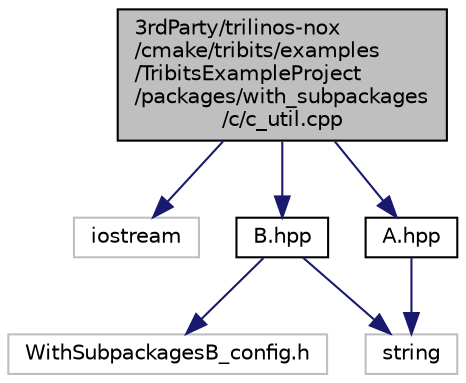 digraph "3rdParty/trilinos-nox/cmake/tribits/examples/TribitsExampleProject/packages/with_subpackages/c/c_util.cpp"
{
  edge [fontname="Helvetica",fontsize="10",labelfontname="Helvetica",labelfontsize="10"];
  node [fontname="Helvetica",fontsize="10",shape=record];
  Node0 [label="3rdParty/trilinos-nox\l/cmake/tribits/examples\l/TribitsExampleProject\l/packages/with_subpackages\l/c/c_util.cpp",height=0.2,width=0.4,color="black", fillcolor="grey75", style="filled", fontcolor="black"];
  Node0 -> Node1 [color="midnightblue",fontsize="10",style="solid",fontname="Helvetica"];
  Node1 [label="iostream",height=0.2,width=0.4,color="grey75", fillcolor="white", style="filled"];
  Node0 -> Node2 [color="midnightblue",fontsize="10",style="solid",fontname="Helvetica"];
  Node2 [label="B.hpp",height=0.2,width=0.4,color="black", fillcolor="white", style="filled",URL="$dc/d44/_b_8hpp.html"];
  Node2 -> Node3 [color="midnightblue",fontsize="10",style="solid",fontname="Helvetica"];
  Node3 [label="WithSubpackagesB_config.h",height=0.2,width=0.4,color="grey75", fillcolor="white", style="filled"];
  Node2 -> Node4 [color="midnightblue",fontsize="10",style="solid",fontname="Helvetica"];
  Node4 [label="string",height=0.2,width=0.4,color="grey75", fillcolor="white", style="filled"];
  Node0 -> Node5 [color="midnightblue",fontsize="10",style="solid",fontname="Helvetica"];
  Node5 [label="A.hpp",height=0.2,width=0.4,color="black", fillcolor="white", style="filled",URL="$d9/d13/_a_8hpp.html"];
  Node5 -> Node4 [color="midnightblue",fontsize="10",style="solid",fontname="Helvetica"];
}
